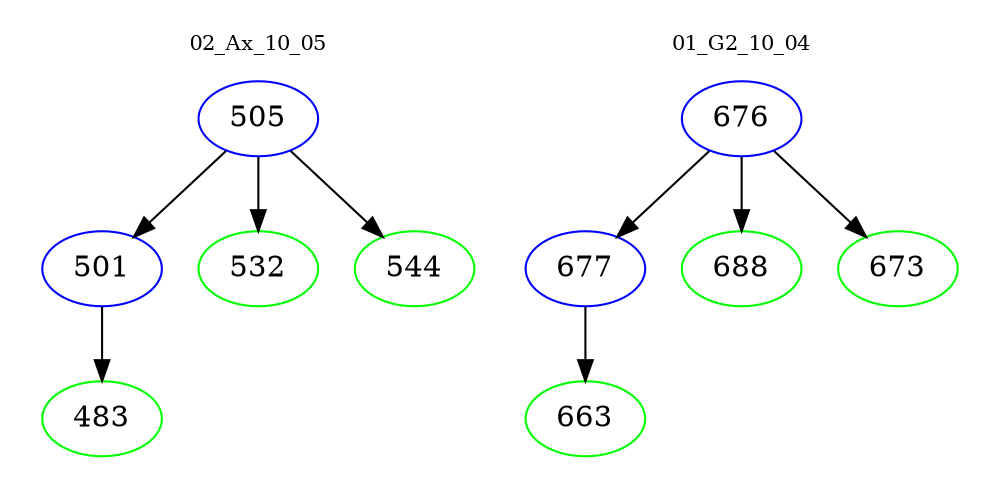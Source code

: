 digraph{
subgraph cluster_0 {
color = white
label = "02_Ax_10_05";
fontsize=10;
T0_505 [label="505", color="blue"]
T0_505 -> T0_501 [color="black"]
T0_501 [label="501", color="blue"]
T0_501 -> T0_483 [color="black"]
T0_483 [label="483", color="green"]
T0_505 -> T0_532 [color="black"]
T0_532 [label="532", color="green"]
T0_505 -> T0_544 [color="black"]
T0_544 [label="544", color="green"]
}
subgraph cluster_1 {
color = white
label = "01_G2_10_04";
fontsize=10;
T1_676 [label="676", color="blue"]
T1_676 -> T1_677 [color="black"]
T1_677 [label="677", color="blue"]
T1_677 -> T1_663 [color="black"]
T1_663 [label="663", color="green"]
T1_676 -> T1_688 [color="black"]
T1_688 [label="688", color="green"]
T1_676 -> T1_673 [color="black"]
T1_673 [label="673", color="green"]
}
}
